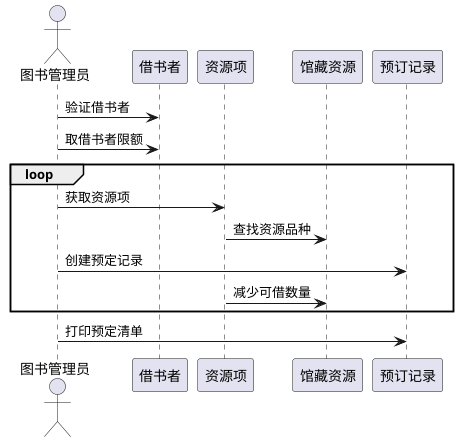 @startuml
actor 图书管理员
图书管理员->借书者:验证借书者
图书管理员->借书者:取借书者限额
loop
图书管理员->资源项:获取资源项
资源项->馆藏资源:查找资源品种
图书管理员->预订记录:创建预定记录
资源项->馆藏资源:减少可借数量
end
图书管理员->预订记录:打印预定清单
@enduml